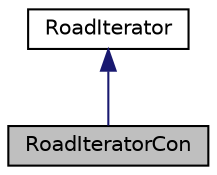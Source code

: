 digraph "RoadIteratorCon"
{
 // LATEX_PDF_SIZE
  edge [fontname="Helvetica",fontsize="10",labelfontname="Helvetica",labelfontsize="10"];
  node [fontname="Helvetica",fontsize="10",shape=record];
  Node1 [label="RoadIteratorCon",height=0.2,width=0.4,color="black", fillcolor="grey75", style="filled", fontcolor="black",tooltip="Concrete iterator for traversing a collection of road components."];
  Node2 -> Node1 [dir="back",color="midnightblue",fontsize="10",style="solid",fontname="Helvetica"];
  Node2 [label="RoadIterator",height=0.2,width=0.4,color="black", fillcolor="white", style="filled",URL="$classRoadIterator.html",tooltip=" "];
}
